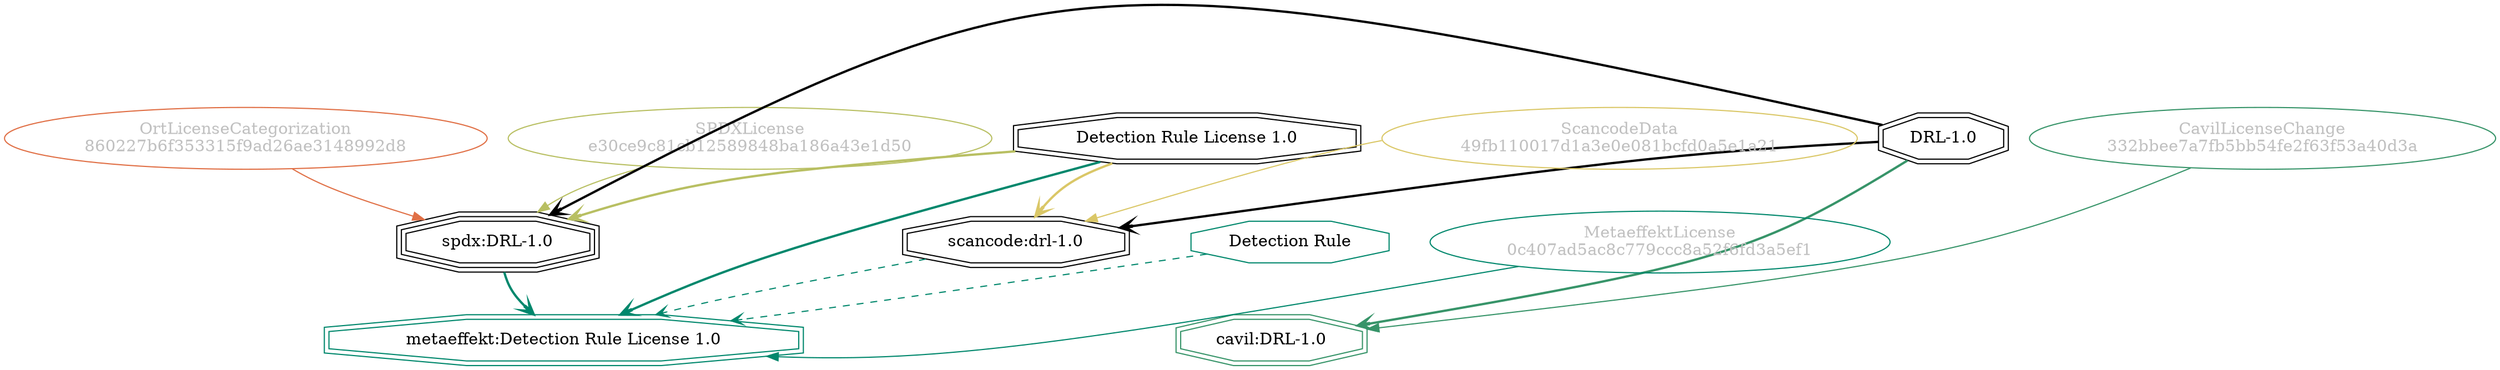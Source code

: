 strict digraph {
    node [shape=box];
    graph [splines=curved];
    1484 [label="SPDXLicense\ne30ce9c81cb12589848ba186a43e1d50"
         ,fontcolor=gray
         ,color="#b8bf62"
         ,fillcolor="beige;1"
         ,shape=ellipse];
    1485 [label="spdx:DRL-1.0"
         ,shape=tripleoctagon];
    1486 [label="DRL-1.0"
         ,shape=doubleoctagon];
    1487 [label="Detection Rule License 1.0"
         ,shape=doubleoctagon];
    14767 [label="ScancodeData\n49fb110017d1a3e0e081bcfd0a5e1a21"
          ,fontcolor=gray
          ,color="#dac767"
          ,fillcolor="beige;1"
          ,shape=ellipse];
    14768 [label="scancode:drl-1.0"
          ,shape=doubleoctagon];
    28658 [label="OrtLicenseCategorization\n860227b6f353315f9ad26ae3148992d8"
          ,fontcolor=gray
          ,color="#e06f45"
          ,fillcolor="beige;1"
          ,shape=ellipse];
    36742 [label="CavilLicenseChange\n332bbee7a7fb5bb54fe2f63f53a40d3a"
          ,fontcolor=gray
          ,color="#379469"
          ,fillcolor="beige;1"
          ,shape=ellipse];
    36743 [label="cavil:DRL-1.0"
          ,color="#379469"
          ,shape=doubleoctagon];
    41146 [label="Detection Rule"
          ,color="#00876c"
          ,shape=octagon];
    41147 [label="MetaeffektLicense\n0c407ad5ac8c779ccc8a52f6fd3a5ef1"
          ,fontcolor=gray
          ,color="#00876c"
          ,fillcolor="beige;1"
          ,shape=ellipse];
    41148 [label="metaeffekt:Detection Rule License 1.0"
          ,color="#00876c"
          ,shape=doubleoctagon];
    1484 -> 1485 [weight=0.5
                 ,color="#b8bf62"];
    1485 -> 41148 [style=bold
                  ,arrowhead=vee
                  ,weight=0.7
                  ,color="#00876c"];
    1486 -> 1485 [style=bold
                 ,arrowhead=vee
                 ,weight=0.7];
    1486 -> 14768 [style=bold
                  ,arrowhead=vee
                  ,weight=0.7];
    1486 -> 36743 [style=bold
                  ,arrowhead=vee
                  ,weight=0.7
                  ,color="#379469"];
    1486 -> 36743 [style=bold
                  ,arrowhead=vee
                  ,weight=0.7
                  ,color="#379469"];
    1487 -> 1485 [style=bold
                 ,arrowhead=vee
                 ,weight=0.7
                 ,color="#b8bf62"];
    1487 -> 14768 [style=bold
                  ,arrowhead=vee
                  ,weight=0.7
                  ,color="#dac767"];
    1487 -> 41148 [style=bold
                  ,arrowhead=vee
                  ,weight=0.7
                  ,color="#00876c"];
    14767 -> 14768 [weight=0.5
                   ,color="#dac767"];
    14768 -> 41148 [style=dashed
                   ,arrowhead=vee
                   ,weight=0.5
                   ,color="#00876c"];
    28658 -> 1485 [weight=0.5
                  ,color="#e06f45"];
    36742 -> 36743 [weight=0.5
                   ,color="#379469"];
    41146 -> 41148 [style=dashed
                   ,arrowhead=vee
                   ,weight=0.5
                   ,color="#00876c"];
    41147 -> 41148 [weight=0.5
                   ,color="#00876c"];
}
